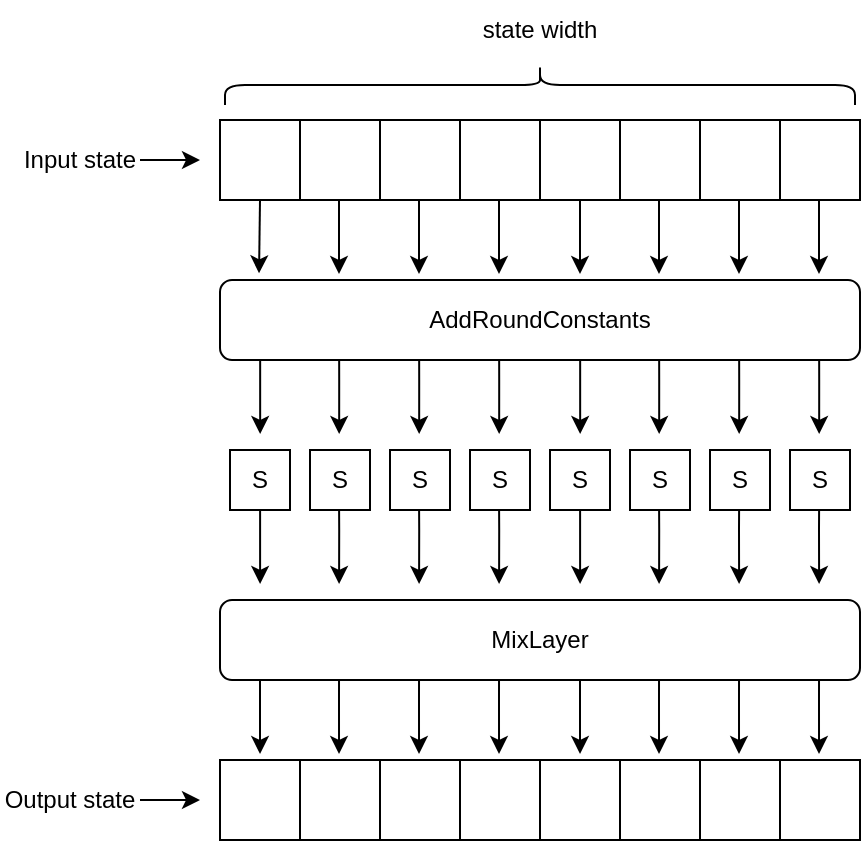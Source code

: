 <mxfile version="26.1.1" pages="3">
  <diagram name="Page-1" id="7BxyX-JuwY8OfFa68_WA">
    <mxGraphModel dx="921" dy="506" grid="1" gridSize="10" guides="1" tooltips="1" connect="1" arrows="1" fold="1" page="1" pageScale="1" pageWidth="850" pageHeight="1100" math="0" shadow="0">
      <root>
        <mxCell id="0" />
        <mxCell id="1" parent="0" />
        <mxCell id="ImHuEV7vQ7CyUbTSZgIe-1" value="" style="rounded=0;whiteSpace=wrap;html=1;" vertex="1" parent="1">
          <mxGeometry x="280" y="80" width="40" height="40" as="geometry" />
        </mxCell>
        <mxCell id="ImHuEV7vQ7CyUbTSZgIe-2" value="" style="rounded=0;whiteSpace=wrap;html=1;" vertex="1" parent="1">
          <mxGeometry x="320" y="80" width="40" height="40" as="geometry" />
        </mxCell>
        <mxCell id="ImHuEV7vQ7CyUbTSZgIe-3" value="" style="rounded=0;whiteSpace=wrap;html=1;" vertex="1" parent="1">
          <mxGeometry x="360" y="80" width="40" height="40" as="geometry" />
        </mxCell>
        <mxCell id="ImHuEV7vQ7CyUbTSZgIe-4" value="" style="rounded=0;whiteSpace=wrap;html=1;" vertex="1" parent="1">
          <mxGeometry x="400" y="80" width="40" height="40" as="geometry" />
        </mxCell>
        <mxCell id="ImHuEV7vQ7CyUbTSZgIe-5" value="" style="rounded=0;whiteSpace=wrap;html=1;" vertex="1" parent="1">
          <mxGeometry x="440" y="80" width="40" height="40" as="geometry" />
        </mxCell>
        <mxCell id="ImHuEV7vQ7CyUbTSZgIe-6" value="" style="rounded=0;whiteSpace=wrap;html=1;" vertex="1" parent="1">
          <mxGeometry x="480" y="80" width="40" height="40" as="geometry" />
        </mxCell>
        <mxCell id="ImHuEV7vQ7CyUbTSZgIe-7" value="" style="rounded=0;whiteSpace=wrap;html=1;" vertex="1" parent="1">
          <mxGeometry x="520" y="80" width="40" height="40" as="geometry" />
        </mxCell>
        <mxCell id="ImHuEV7vQ7CyUbTSZgIe-8" value="" style="rounded=0;whiteSpace=wrap;html=1;" vertex="1" parent="1">
          <mxGeometry x="560" y="80" width="40" height="40" as="geometry" />
        </mxCell>
        <mxCell id="ImHuEV7vQ7CyUbTSZgIe-9" value="" style="shape=curlyBracket;whiteSpace=wrap;html=1;rounded=1;labelPosition=left;verticalLabelPosition=middle;align=right;verticalAlign=middle;rotation=90;size=0.5;" vertex="1" parent="1">
          <mxGeometry x="430" y="-95" width="20" height="315" as="geometry" />
        </mxCell>
        <mxCell id="ImHuEV7vQ7CyUbTSZgIe-10" value="state width" style="text;html=1;align=center;verticalAlign=middle;whiteSpace=wrap;rounded=0;" vertex="1" parent="1">
          <mxGeometry x="410" y="20" width="60" height="30" as="geometry" />
        </mxCell>
        <mxCell id="ImHuEV7vQ7CyUbTSZgIe-11" value="AddRoundConstants" style="rounded=1;whiteSpace=wrap;html=1;" vertex="1" parent="1">
          <mxGeometry x="280" y="160" width="320" height="40" as="geometry" />
        </mxCell>
        <mxCell id="ImHuEV7vQ7CyUbTSZgIe-12" style="edgeStyle=orthogonalEdgeStyle;rounded=0;orthogonalLoop=1;jettySize=auto;html=1;exitX=0.5;exitY=1;exitDx=0;exitDy=0;entryX=0.061;entryY=-0.083;entryDx=0;entryDy=0;entryPerimeter=0;" edge="1" parent="1" source="ImHuEV7vQ7CyUbTSZgIe-1" target="ImHuEV7vQ7CyUbTSZgIe-11">
          <mxGeometry relative="1" as="geometry" />
        </mxCell>
        <mxCell id="ImHuEV7vQ7CyUbTSZgIe-19" style="edgeStyle=orthogonalEdgeStyle;rounded=0;orthogonalLoop=1;jettySize=auto;html=1;exitX=0.5;exitY=1;exitDx=0;exitDy=0;entryX=0.061;entryY=-0.083;entryDx=0;entryDy=0;entryPerimeter=0;" edge="1" parent="1">
          <mxGeometry relative="1" as="geometry">
            <mxPoint x="339.5" y="120" as="sourcePoint" />
            <mxPoint x="339.5" y="157" as="targetPoint" />
            <Array as="points">
              <mxPoint x="339.5" y="130" />
              <mxPoint x="339.5" y="130" />
            </Array>
          </mxGeometry>
        </mxCell>
        <mxCell id="ImHuEV7vQ7CyUbTSZgIe-20" style="edgeStyle=orthogonalEdgeStyle;rounded=0;orthogonalLoop=1;jettySize=auto;html=1;exitX=0.5;exitY=1;exitDx=0;exitDy=0;entryX=0.061;entryY=-0.083;entryDx=0;entryDy=0;entryPerimeter=0;" edge="1" parent="1">
          <mxGeometry relative="1" as="geometry">
            <mxPoint x="379.5" y="120" as="sourcePoint" />
            <mxPoint x="379.5" y="157" as="targetPoint" />
            <Array as="points">
              <mxPoint x="379.5" y="130" />
              <mxPoint x="379.5" y="130" />
            </Array>
          </mxGeometry>
        </mxCell>
        <mxCell id="ImHuEV7vQ7CyUbTSZgIe-21" style="edgeStyle=orthogonalEdgeStyle;rounded=0;orthogonalLoop=1;jettySize=auto;html=1;exitX=0.5;exitY=1;exitDx=0;exitDy=0;entryX=0.061;entryY=-0.083;entryDx=0;entryDy=0;entryPerimeter=0;" edge="1" parent="1">
          <mxGeometry relative="1" as="geometry">
            <mxPoint x="419.5" y="120" as="sourcePoint" />
            <mxPoint x="419.5" y="157" as="targetPoint" />
            <Array as="points">
              <mxPoint x="419.5" y="130" />
              <mxPoint x="419.5" y="130" />
            </Array>
          </mxGeometry>
        </mxCell>
        <mxCell id="ImHuEV7vQ7CyUbTSZgIe-22" style="edgeStyle=orthogonalEdgeStyle;rounded=0;orthogonalLoop=1;jettySize=auto;html=1;exitX=0.5;exitY=1;exitDx=0;exitDy=0;entryX=0.061;entryY=-0.083;entryDx=0;entryDy=0;entryPerimeter=0;" edge="1" parent="1">
          <mxGeometry relative="1" as="geometry">
            <mxPoint x="460" y="120" as="sourcePoint" />
            <mxPoint x="460" y="157" as="targetPoint" />
          </mxGeometry>
        </mxCell>
        <mxCell id="ImHuEV7vQ7CyUbTSZgIe-23" style="edgeStyle=orthogonalEdgeStyle;rounded=0;orthogonalLoop=1;jettySize=auto;html=1;exitX=0.5;exitY=1;exitDx=0;exitDy=0;entryX=0.061;entryY=-0.083;entryDx=0;entryDy=0;entryPerimeter=0;" edge="1" parent="1">
          <mxGeometry relative="1" as="geometry">
            <mxPoint x="499.5" y="120" as="sourcePoint" />
            <mxPoint x="499.5" y="157" as="targetPoint" />
            <Array as="points">
              <mxPoint x="499.5" y="130" />
              <mxPoint x="499.5" y="130" />
            </Array>
          </mxGeometry>
        </mxCell>
        <mxCell id="ImHuEV7vQ7CyUbTSZgIe-24" style="edgeStyle=orthogonalEdgeStyle;rounded=0;orthogonalLoop=1;jettySize=auto;html=1;exitX=0.5;exitY=1;exitDx=0;exitDy=0;entryX=0.061;entryY=-0.083;entryDx=0;entryDy=0;entryPerimeter=0;" edge="1" parent="1">
          <mxGeometry relative="1" as="geometry">
            <mxPoint x="539.5" y="120" as="sourcePoint" />
            <mxPoint x="539.5" y="157" as="targetPoint" />
            <Array as="points">
              <mxPoint x="539.5" y="130" />
              <mxPoint x="539.5" y="130" />
            </Array>
          </mxGeometry>
        </mxCell>
        <mxCell id="ImHuEV7vQ7CyUbTSZgIe-25" style="edgeStyle=orthogonalEdgeStyle;rounded=0;orthogonalLoop=1;jettySize=auto;html=1;exitX=0.5;exitY=1;exitDx=0;exitDy=0;entryX=0.061;entryY=-0.083;entryDx=0;entryDy=0;entryPerimeter=0;" edge="1" parent="1">
          <mxGeometry relative="1" as="geometry">
            <mxPoint x="579.5" y="120" as="sourcePoint" />
            <mxPoint x="579.5" y="157" as="targetPoint" />
            <Array as="points">
              <mxPoint x="579.5" y="130" />
              <mxPoint x="579.5" y="130" />
            </Array>
          </mxGeometry>
        </mxCell>
        <mxCell id="ImHuEV7vQ7CyUbTSZgIe-26" value="S" style="rounded=0;whiteSpace=wrap;html=1;" vertex="1" parent="1">
          <mxGeometry x="285" y="245" width="30" height="30" as="geometry" />
        </mxCell>
        <mxCell id="ImHuEV7vQ7CyUbTSZgIe-27" value="S" style="rounded=0;whiteSpace=wrap;html=1;" vertex="1" parent="1">
          <mxGeometry x="325" y="245" width="30" height="30" as="geometry" />
        </mxCell>
        <mxCell id="ImHuEV7vQ7CyUbTSZgIe-34" style="edgeStyle=orthogonalEdgeStyle;rounded=0;orthogonalLoop=1;jettySize=auto;html=1;exitX=0.5;exitY=1;exitDx=0;exitDy=0;entryX=0.061;entryY=-0.083;entryDx=0;entryDy=0;entryPerimeter=0;" edge="1" parent="1">
          <mxGeometry relative="1" as="geometry">
            <mxPoint x="300.08" y="200" as="sourcePoint" />
            <mxPoint x="300.08" y="237" as="targetPoint" />
          </mxGeometry>
        </mxCell>
        <mxCell id="ImHuEV7vQ7CyUbTSZgIe-35" style="edgeStyle=orthogonalEdgeStyle;rounded=0;orthogonalLoop=1;jettySize=auto;html=1;exitX=0.5;exitY=1;exitDx=0;exitDy=0;entryX=0.061;entryY=-0.083;entryDx=0;entryDy=0;entryPerimeter=0;" edge="1" parent="1">
          <mxGeometry relative="1" as="geometry">
            <mxPoint x="339.58" y="200" as="sourcePoint" />
            <mxPoint x="339.58" y="237" as="targetPoint" />
            <Array as="points">
              <mxPoint x="339.58" y="210" />
              <mxPoint x="339.58" y="210" />
            </Array>
          </mxGeometry>
        </mxCell>
        <mxCell id="ImHuEV7vQ7CyUbTSZgIe-36" style="edgeStyle=orthogonalEdgeStyle;rounded=0;orthogonalLoop=1;jettySize=auto;html=1;exitX=0.5;exitY=1;exitDx=0;exitDy=0;entryX=0.061;entryY=-0.083;entryDx=0;entryDy=0;entryPerimeter=0;" edge="1" parent="1">
          <mxGeometry relative="1" as="geometry">
            <mxPoint x="379.58" y="200" as="sourcePoint" />
            <mxPoint x="379.58" y="237" as="targetPoint" />
            <Array as="points">
              <mxPoint x="379.58" y="210" />
              <mxPoint x="379.58" y="210" />
            </Array>
          </mxGeometry>
        </mxCell>
        <mxCell id="ImHuEV7vQ7CyUbTSZgIe-37" style="edgeStyle=orthogonalEdgeStyle;rounded=0;orthogonalLoop=1;jettySize=auto;html=1;exitX=0.5;exitY=1;exitDx=0;exitDy=0;entryX=0.061;entryY=-0.083;entryDx=0;entryDy=0;entryPerimeter=0;" edge="1" parent="1">
          <mxGeometry relative="1" as="geometry">
            <mxPoint x="419.58" y="200" as="sourcePoint" />
            <mxPoint x="419.58" y="237" as="targetPoint" />
            <Array as="points">
              <mxPoint x="419.58" y="210" />
              <mxPoint x="419.58" y="210" />
            </Array>
          </mxGeometry>
        </mxCell>
        <mxCell id="ImHuEV7vQ7CyUbTSZgIe-38" style="edgeStyle=orthogonalEdgeStyle;rounded=0;orthogonalLoop=1;jettySize=auto;html=1;exitX=0.5;exitY=1;exitDx=0;exitDy=0;entryX=0.061;entryY=-0.083;entryDx=0;entryDy=0;entryPerimeter=0;" edge="1" parent="1">
          <mxGeometry relative="1" as="geometry">
            <mxPoint x="460.08" y="200" as="sourcePoint" />
            <mxPoint x="460.08" y="237" as="targetPoint" />
          </mxGeometry>
        </mxCell>
        <mxCell id="ImHuEV7vQ7CyUbTSZgIe-39" style="edgeStyle=orthogonalEdgeStyle;rounded=0;orthogonalLoop=1;jettySize=auto;html=1;exitX=0.5;exitY=1;exitDx=0;exitDy=0;entryX=0.061;entryY=-0.083;entryDx=0;entryDy=0;entryPerimeter=0;" edge="1" parent="1">
          <mxGeometry relative="1" as="geometry">
            <mxPoint x="499.58" y="200" as="sourcePoint" />
            <mxPoint x="499.58" y="237" as="targetPoint" />
            <Array as="points">
              <mxPoint x="499.58" y="210" />
              <mxPoint x="499.58" y="210" />
            </Array>
          </mxGeometry>
        </mxCell>
        <mxCell id="ImHuEV7vQ7CyUbTSZgIe-40" style="edgeStyle=orthogonalEdgeStyle;rounded=0;orthogonalLoop=1;jettySize=auto;html=1;exitX=0.5;exitY=1;exitDx=0;exitDy=0;entryX=0.061;entryY=-0.083;entryDx=0;entryDy=0;entryPerimeter=0;" edge="1" parent="1">
          <mxGeometry relative="1" as="geometry">
            <mxPoint x="539.58" y="200" as="sourcePoint" />
            <mxPoint x="539.58" y="237" as="targetPoint" />
            <Array as="points">
              <mxPoint x="539.58" y="210" />
              <mxPoint x="539.58" y="210" />
            </Array>
          </mxGeometry>
        </mxCell>
        <mxCell id="ImHuEV7vQ7CyUbTSZgIe-41" style="edgeStyle=orthogonalEdgeStyle;rounded=0;orthogonalLoop=1;jettySize=auto;html=1;exitX=0.5;exitY=1;exitDx=0;exitDy=0;entryX=0.061;entryY=-0.083;entryDx=0;entryDy=0;entryPerimeter=0;" edge="1" parent="1">
          <mxGeometry relative="1" as="geometry">
            <mxPoint x="579.58" y="200" as="sourcePoint" />
            <mxPoint x="579.58" y="237" as="targetPoint" />
            <Array as="points">
              <mxPoint x="579.58" y="210" />
              <mxPoint x="579.58" y="210" />
            </Array>
          </mxGeometry>
        </mxCell>
        <mxCell id="ImHuEV7vQ7CyUbTSZgIe-42" value="S" style="rounded=0;whiteSpace=wrap;html=1;" vertex="1" parent="1">
          <mxGeometry x="365" y="245" width="30" height="30" as="geometry" />
        </mxCell>
        <mxCell id="ImHuEV7vQ7CyUbTSZgIe-43" value="S" style="rounded=0;whiteSpace=wrap;html=1;" vertex="1" parent="1">
          <mxGeometry x="405" y="245" width="30" height="30" as="geometry" />
        </mxCell>
        <mxCell id="ImHuEV7vQ7CyUbTSZgIe-44" value="S" style="rounded=0;whiteSpace=wrap;html=1;" vertex="1" parent="1">
          <mxGeometry x="445" y="245" width="30" height="30" as="geometry" />
        </mxCell>
        <mxCell id="ImHuEV7vQ7CyUbTSZgIe-45" value="S" style="rounded=0;whiteSpace=wrap;html=1;" vertex="1" parent="1">
          <mxGeometry x="485" y="245" width="30" height="30" as="geometry" />
        </mxCell>
        <mxCell id="ImHuEV7vQ7CyUbTSZgIe-46" value="S" style="rounded=0;whiteSpace=wrap;html=1;" vertex="1" parent="1">
          <mxGeometry x="525" y="245" width="30" height="30" as="geometry" />
        </mxCell>
        <mxCell id="ImHuEV7vQ7CyUbTSZgIe-47" value="S" style="rounded=0;whiteSpace=wrap;html=1;" vertex="1" parent="1">
          <mxGeometry x="565" y="245" width="30" height="30" as="geometry" />
        </mxCell>
        <mxCell id="ImHuEV7vQ7CyUbTSZgIe-48" value="MixLayer" style="rounded=1;whiteSpace=wrap;html=1;" vertex="1" parent="1">
          <mxGeometry x="280" y="320" width="320" height="40" as="geometry" />
        </mxCell>
        <mxCell id="ImHuEV7vQ7CyUbTSZgIe-49" style="edgeStyle=orthogonalEdgeStyle;rounded=0;orthogonalLoop=1;jettySize=auto;html=1;exitX=0.5;exitY=1;exitDx=0;exitDy=0;entryX=0.061;entryY=-0.083;entryDx=0;entryDy=0;entryPerimeter=0;" edge="1" parent="1">
          <mxGeometry relative="1" as="geometry">
            <mxPoint x="300.05" y="275" as="sourcePoint" />
            <mxPoint x="300.05" y="312" as="targetPoint" />
          </mxGeometry>
        </mxCell>
        <mxCell id="ImHuEV7vQ7CyUbTSZgIe-50" style="edgeStyle=orthogonalEdgeStyle;rounded=0;orthogonalLoop=1;jettySize=auto;html=1;exitX=0.5;exitY=1;exitDx=0;exitDy=0;entryX=0.061;entryY=-0.083;entryDx=0;entryDy=0;entryPerimeter=0;" edge="1" parent="1">
          <mxGeometry relative="1" as="geometry">
            <mxPoint x="339.55" y="275" as="sourcePoint" />
            <mxPoint x="339.55" y="312" as="targetPoint" />
            <Array as="points">
              <mxPoint x="339.55" y="285" />
              <mxPoint x="339.55" y="285" />
            </Array>
          </mxGeometry>
        </mxCell>
        <mxCell id="ImHuEV7vQ7CyUbTSZgIe-51" style="edgeStyle=orthogonalEdgeStyle;rounded=0;orthogonalLoop=1;jettySize=auto;html=1;exitX=0.5;exitY=1;exitDx=0;exitDy=0;entryX=0.061;entryY=-0.083;entryDx=0;entryDy=0;entryPerimeter=0;" edge="1" parent="1">
          <mxGeometry relative="1" as="geometry">
            <mxPoint x="379.55" y="275" as="sourcePoint" />
            <mxPoint x="379.55" y="312" as="targetPoint" />
            <Array as="points">
              <mxPoint x="379.55" y="285" />
              <mxPoint x="379.55" y="285" />
            </Array>
          </mxGeometry>
        </mxCell>
        <mxCell id="ImHuEV7vQ7CyUbTSZgIe-52" style="edgeStyle=orthogonalEdgeStyle;rounded=0;orthogonalLoop=1;jettySize=auto;html=1;exitX=0.5;exitY=1;exitDx=0;exitDy=0;entryX=0.061;entryY=-0.083;entryDx=0;entryDy=0;entryPerimeter=0;" edge="1" parent="1">
          <mxGeometry relative="1" as="geometry">
            <mxPoint x="419.55" y="275" as="sourcePoint" />
            <mxPoint x="419.55" y="312" as="targetPoint" />
            <Array as="points">
              <mxPoint x="419.55" y="285" />
              <mxPoint x="419.55" y="285" />
            </Array>
          </mxGeometry>
        </mxCell>
        <mxCell id="ImHuEV7vQ7CyUbTSZgIe-53" style="edgeStyle=orthogonalEdgeStyle;rounded=0;orthogonalLoop=1;jettySize=auto;html=1;exitX=0.5;exitY=1;exitDx=0;exitDy=0;entryX=0.061;entryY=-0.083;entryDx=0;entryDy=0;entryPerimeter=0;" edge="1" parent="1">
          <mxGeometry relative="1" as="geometry">
            <mxPoint x="460.05" y="275" as="sourcePoint" />
            <mxPoint x="460.05" y="312" as="targetPoint" />
          </mxGeometry>
        </mxCell>
        <mxCell id="ImHuEV7vQ7CyUbTSZgIe-54" style="edgeStyle=orthogonalEdgeStyle;rounded=0;orthogonalLoop=1;jettySize=auto;html=1;exitX=0.5;exitY=1;exitDx=0;exitDy=0;entryX=0.061;entryY=-0.083;entryDx=0;entryDy=0;entryPerimeter=0;" edge="1" parent="1">
          <mxGeometry relative="1" as="geometry">
            <mxPoint x="499.55" y="275" as="sourcePoint" />
            <mxPoint x="499.55" y="312" as="targetPoint" />
            <Array as="points">
              <mxPoint x="499.55" y="285" />
              <mxPoint x="499.55" y="285" />
            </Array>
          </mxGeometry>
        </mxCell>
        <mxCell id="ImHuEV7vQ7CyUbTSZgIe-55" style="edgeStyle=orthogonalEdgeStyle;rounded=0;orthogonalLoop=1;jettySize=auto;html=1;exitX=0.5;exitY=1;exitDx=0;exitDy=0;entryX=0.061;entryY=-0.083;entryDx=0;entryDy=0;entryPerimeter=0;" edge="1" parent="1">
          <mxGeometry relative="1" as="geometry">
            <mxPoint x="539.55" y="275" as="sourcePoint" />
            <mxPoint x="539.55" y="312" as="targetPoint" />
            <Array as="points">
              <mxPoint x="539.55" y="285" />
              <mxPoint x="539.55" y="285" />
            </Array>
          </mxGeometry>
        </mxCell>
        <mxCell id="ImHuEV7vQ7CyUbTSZgIe-56" style="edgeStyle=orthogonalEdgeStyle;rounded=0;orthogonalLoop=1;jettySize=auto;html=1;exitX=0.5;exitY=1;exitDx=0;exitDy=0;entryX=0.061;entryY=-0.083;entryDx=0;entryDy=0;entryPerimeter=0;" edge="1" parent="1">
          <mxGeometry relative="1" as="geometry">
            <mxPoint x="579.55" y="275" as="sourcePoint" />
            <mxPoint x="579.55" y="312" as="targetPoint" />
            <Array as="points">
              <mxPoint x="579.55" y="285" />
              <mxPoint x="579.55" y="285" />
            </Array>
          </mxGeometry>
        </mxCell>
        <mxCell id="ImHuEV7vQ7CyUbTSZgIe-58" style="edgeStyle=orthogonalEdgeStyle;rounded=0;orthogonalLoop=1;jettySize=auto;html=1;" edge="1" parent="1" source="ImHuEV7vQ7CyUbTSZgIe-57">
          <mxGeometry relative="1" as="geometry">
            <mxPoint x="270" y="100.0" as="targetPoint" />
          </mxGeometry>
        </mxCell>
        <mxCell id="ImHuEV7vQ7CyUbTSZgIe-57" value="Input state" style="text;html=1;align=center;verticalAlign=middle;whiteSpace=wrap;rounded=0;" vertex="1" parent="1">
          <mxGeometry x="180" y="85" width="60" height="30" as="geometry" />
        </mxCell>
        <mxCell id="ImHuEV7vQ7CyUbTSZgIe-59" style="edgeStyle=orthogonalEdgeStyle;rounded=0;orthogonalLoop=1;jettySize=auto;html=1;" edge="1" parent="1">
          <mxGeometry relative="1" as="geometry">
            <mxPoint x="270" y="420.0" as="targetPoint" />
            <mxPoint x="240" y="420" as="sourcePoint" />
          </mxGeometry>
        </mxCell>
        <mxCell id="ImHuEV7vQ7CyUbTSZgIe-61" value="" style="rounded=0;whiteSpace=wrap;html=1;" vertex="1" parent="1">
          <mxGeometry x="280" y="400" width="40" height="40" as="geometry" />
        </mxCell>
        <mxCell id="ImHuEV7vQ7CyUbTSZgIe-62" value="" style="rounded=0;whiteSpace=wrap;html=1;" vertex="1" parent="1">
          <mxGeometry x="320" y="400" width="40" height="40" as="geometry" />
        </mxCell>
        <mxCell id="ImHuEV7vQ7CyUbTSZgIe-63" value="" style="rounded=0;whiteSpace=wrap;html=1;" vertex="1" parent="1">
          <mxGeometry x="360" y="400" width="40" height="40" as="geometry" />
        </mxCell>
        <mxCell id="ImHuEV7vQ7CyUbTSZgIe-64" value="" style="rounded=0;whiteSpace=wrap;html=1;" vertex="1" parent="1">
          <mxGeometry x="400" y="400" width="40" height="40" as="geometry" />
        </mxCell>
        <mxCell id="ImHuEV7vQ7CyUbTSZgIe-65" value="" style="rounded=0;whiteSpace=wrap;html=1;" vertex="1" parent="1">
          <mxGeometry x="440" y="400" width="40" height="40" as="geometry" />
        </mxCell>
        <mxCell id="ImHuEV7vQ7CyUbTSZgIe-66" value="" style="rounded=0;whiteSpace=wrap;html=1;" vertex="1" parent="1">
          <mxGeometry x="480" y="400" width="40" height="40" as="geometry" />
        </mxCell>
        <mxCell id="ImHuEV7vQ7CyUbTSZgIe-67" value="" style="rounded=0;whiteSpace=wrap;html=1;" vertex="1" parent="1">
          <mxGeometry x="520" y="400" width="40" height="40" as="geometry" />
        </mxCell>
        <mxCell id="ImHuEV7vQ7CyUbTSZgIe-68" value="" style="rounded=0;whiteSpace=wrap;html=1;" vertex="1" parent="1">
          <mxGeometry x="560" y="400" width="40" height="40" as="geometry" />
        </mxCell>
        <mxCell id="ImHuEV7vQ7CyUbTSZgIe-70" style="edgeStyle=orthogonalEdgeStyle;rounded=0;orthogonalLoop=1;jettySize=auto;html=1;exitX=0.5;exitY=1;exitDx=0;exitDy=0;entryX=0.061;entryY=-0.083;entryDx=0;entryDy=0;entryPerimeter=0;" edge="1" parent="1">
          <mxGeometry relative="1" as="geometry">
            <mxPoint x="300.01" y="360" as="sourcePoint" />
            <mxPoint x="300.01" y="397" as="targetPoint" />
          </mxGeometry>
        </mxCell>
        <mxCell id="ImHuEV7vQ7CyUbTSZgIe-71" style="edgeStyle=orthogonalEdgeStyle;rounded=0;orthogonalLoop=1;jettySize=auto;html=1;exitX=0.5;exitY=1;exitDx=0;exitDy=0;entryX=0.061;entryY=-0.083;entryDx=0;entryDy=0;entryPerimeter=0;" edge="1" parent="1">
          <mxGeometry relative="1" as="geometry">
            <mxPoint x="339.51" y="360" as="sourcePoint" />
            <mxPoint x="339.51" y="397" as="targetPoint" />
            <Array as="points">
              <mxPoint x="339.51" y="370" />
              <mxPoint x="339.51" y="370" />
            </Array>
          </mxGeometry>
        </mxCell>
        <mxCell id="ImHuEV7vQ7CyUbTSZgIe-72" style="edgeStyle=orthogonalEdgeStyle;rounded=0;orthogonalLoop=1;jettySize=auto;html=1;exitX=0.5;exitY=1;exitDx=0;exitDy=0;entryX=0.061;entryY=-0.083;entryDx=0;entryDy=0;entryPerimeter=0;" edge="1" parent="1">
          <mxGeometry relative="1" as="geometry">
            <mxPoint x="379.51" y="360" as="sourcePoint" />
            <mxPoint x="379.51" y="397" as="targetPoint" />
            <Array as="points">
              <mxPoint x="379.51" y="370" />
              <mxPoint x="379.51" y="370" />
            </Array>
          </mxGeometry>
        </mxCell>
        <mxCell id="ImHuEV7vQ7CyUbTSZgIe-73" style="edgeStyle=orthogonalEdgeStyle;rounded=0;orthogonalLoop=1;jettySize=auto;html=1;exitX=0.5;exitY=1;exitDx=0;exitDy=0;entryX=0.061;entryY=-0.083;entryDx=0;entryDy=0;entryPerimeter=0;" edge="1" parent="1">
          <mxGeometry relative="1" as="geometry">
            <mxPoint x="419.51" y="360" as="sourcePoint" />
            <mxPoint x="419.51" y="397" as="targetPoint" />
            <Array as="points">
              <mxPoint x="419.51" y="370" />
              <mxPoint x="419.51" y="370" />
            </Array>
          </mxGeometry>
        </mxCell>
        <mxCell id="ImHuEV7vQ7CyUbTSZgIe-74" style="edgeStyle=orthogonalEdgeStyle;rounded=0;orthogonalLoop=1;jettySize=auto;html=1;exitX=0.5;exitY=1;exitDx=0;exitDy=0;entryX=0.061;entryY=-0.083;entryDx=0;entryDy=0;entryPerimeter=0;" edge="1" parent="1">
          <mxGeometry relative="1" as="geometry">
            <mxPoint x="460.01" y="360" as="sourcePoint" />
            <mxPoint x="460.01" y="397" as="targetPoint" />
          </mxGeometry>
        </mxCell>
        <mxCell id="ImHuEV7vQ7CyUbTSZgIe-75" style="edgeStyle=orthogonalEdgeStyle;rounded=0;orthogonalLoop=1;jettySize=auto;html=1;exitX=0.5;exitY=1;exitDx=0;exitDy=0;entryX=0.061;entryY=-0.083;entryDx=0;entryDy=0;entryPerimeter=0;" edge="1" parent="1">
          <mxGeometry relative="1" as="geometry">
            <mxPoint x="499.51" y="360" as="sourcePoint" />
            <mxPoint x="499.51" y="397" as="targetPoint" />
            <Array as="points">
              <mxPoint x="499.51" y="370" />
              <mxPoint x="499.51" y="370" />
            </Array>
          </mxGeometry>
        </mxCell>
        <mxCell id="ImHuEV7vQ7CyUbTSZgIe-76" style="edgeStyle=orthogonalEdgeStyle;rounded=0;orthogonalLoop=1;jettySize=auto;html=1;exitX=0.5;exitY=1;exitDx=0;exitDy=0;entryX=0.061;entryY=-0.083;entryDx=0;entryDy=0;entryPerimeter=0;" edge="1" parent="1">
          <mxGeometry relative="1" as="geometry">
            <mxPoint x="539.51" y="360" as="sourcePoint" />
            <mxPoint x="539.51" y="397" as="targetPoint" />
            <Array as="points">
              <mxPoint x="539.51" y="370" />
              <mxPoint x="539.51" y="370" />
            </Array>
          </mxGeometry>
        </mxCell>
        <mxCell id="ImHuEV7vQ7CyUbTSZgIe-77" style="edgeStyle=orthogonalEdgeStyle;rounded=0;orthogonalLoop=1;jettySize=auto;html=1;exitX=0.5;exitY=1;exitDx=0;exitDy=0;entryX=0.061;entryY=-0.083;entryDx=0;entryDy=0;entryPerimeter=0;" edge="1" parent="1">
          <mxGeometry relative="1" as="geometry">
            <mxPoint x="579.51" y="360" as="sourcePoint" />
            <mxPoint x="579.51" y="397" as="targetPoint" />
            <Array as="points">
              <mxPoint x="579.51" y="370" />
              <mxPoint x="579.51" y="370" />
            </Array>
          </mxGeometry>
        </mxCell>
        <mxCell id="a0Cm1nGrMdbv_-heAgdM-1" value="Output state" style="text;html=1;align=center;verticalAlign=middle;whiteSpace=wrap;rounded=0;" vertex="1" parent="1">
          <mxGeometry x="170" y="405" width="70" height="30" as="geometry" />
        </mxCell>
      </root>
    </mxGraphModel>
  </diagram>
  <diagram id="tmKBkUkJvPgxAfH_7Cif" name="Page-2">
    <mxGraphModel dx="921" dy="506" grid="1" gridSize="10" guides="1" tooltips="1" connect="1" arrows="1" fold="1" page="1" pageScale="1" pageWidth="850" pageHeight="1100" math="0" shadow="0">
      <root>
        <mxCell id="0" />
        <mxCell id="1" parent="0" />
        <mxCell id="rDNnc_4DUODO03-yMFTb-1" value="" style="rounded=0;whiteSpace=wrap;html=1;" vertex="1" parent="1">
          <mxGeometry x="280" y="80" width="40" height="40" as="geometry" />
        </mxCell>
        <mxCell id="rDNnc_4DUODO03-yMFTb-2" value="" style="rounded=0;whiteSpace=wrap;html=1;" vertex="1" parent="1">
          <mxGeometry x="320" y="80" width="40" height="40" as="geometry" />
        </mxCell>
        <mxCell id="rDNnc_4DUODO03-yMFTb-3" value="" style="rounded=0;whiteSpace=wrap;html=1;" vertex="1" parent="1">
          <mxGeometry x="360" y="80" width="40" height="40" as="geometry" />
        </mxCell>
        <mxCell id="rDNnc_4DUODO03-yMFTb-4" value="" style="rounded=0;whiteSpace=wrap;html=1;" vertex="1" parent="1">
          <mxGeometry x="400" y="80" width="40" height="40" as="geometry" />
        </mxCell>
        <mxCell id="rDNnc_4DUODO03-yMFTb-5" value="" style="rounded=0;whiteSpace=wrap;html=1;" vertex="1" parent="1">
          <mxGeometry x="440" y="80" width="40" height="40" as="geometry" />
        </mxCell>
        <mxCell id="rDNnc_4DUODO03-yMFTb-6" value="" style="rounded=0;whiteSpace=wrap;html=1;" vertex="1" parent="1">
          <mxGeometry x="480" y="80" width="40" height="40" as="geometry" />
        </mxCell>
        <mxCell id="rDNnc_4DUODO03-yMFTb-7" value="" style="rounded=0;whiteSpace=wrap;html=1;" vertex="1" parent="1">
          <mxGeometry x="520" y="80" width="40" height="40" as="geometry" />
        </mxCell>
        <mxCell id="rDNnc_4DUODO03-yMFTb-8" value="" style="rounded=0;whiteSpace=wrap;html=1;" vertex="1" parent="1">
          <mxGeometry x="560" y="80" width="40" height="40" as="geometry" />
        </mxCell>
        <mxCell id="rDNnc_4DUODO03-yMFTb-9" value="" style="shape=curlyBracket;whiteSpace=wrap;html=1;rounded=1;labelPosition=left;verticalLabelPosition=middle;align=right;verticalAlign=middle;rotation=90;size=0.5;" vertex="1" parent="1">
          <mxGeometry x="430" y="-95" width="20" height="315" as="geometry" />
        </mxCell>
        <mxCell id="rDNnc_4DUODO03-yMFTb-10" value="state width" style="text;html=1;align=center;verticalAlign=middle;whiteSpace=wrap;rounded=0;" vertex="1" parent="1">
          <mxGeometry x="410" y="20" width="60" height="30" as="geometry" />
        </mxCell>
        <mxCell id="rDNnc_4DUODO03-yMFTb-11" value="AddRoundConstants" style="rounded=1;whiteSpace=wrap;html=1;" vertex="1" parent="1">
          <mxGeometry x="280" y="160" width="320" height="40" as="geometry" />
        </mxCell>
        <mxCell id="rDNnc_4DUODO03-yMFTb-12" style="edgeStyle=orthogonalEdgeStyle;rounded=0;orthogonalLoop=1;jettySize=auto;html=1;exitX=0.5;exitY=1;exitDx=0;exitDy=0;entryX=0.061;entryY=-0.083;entryDx=0;entryDy=0;entryPerimeter=0;" edge="1" parent="1" source="rDNnc_4DUODO03-yMFTb-1" target="rDNnc_4DUODO03-yMFTb-11">
          <mxGeometry relative="1" as="geometry" />
        </mxCell>
        <mxCell id="rDNnc_4DUODO03-yMFTb-13" style="edgeStyle=orthogonalEdgeStyle;rounded=0;orthogonalLoop=1;jettySize=auto;html=1;exitX=0.5;exitY=1;exitDx=0;exitDy=0;entryX=0.061;entryY=-0.083;entryDx=0;entryDy=0;entryPerimeter=0;" edge="1" parent="1">
          <mxGeometry relative="1" as="geometry">
            <mxPoint x="339.5" y="120" as="sourcePoint" />
            <mxPoint x="339.5" y="157" as="targetPoint" />
            <Array as="points">
              <mxPoint x="339.5" y="130" />
              <mxPoint x="339.5" y="130" />
            </Array>
          </mxGeometry>
        </mxCell>
        <mxCell id="rDNnc_4DUODO03-yMFTb-14" style="edgeStyle=orthogonalEdgeStyle;rounded=0;orthogonalLoop=1;jettySize=auto;html=1;exitX=0.5;exitY=1;exitDx=0;exitDy=0;entryX=0.061;entryY=-0.083;entryDx=0;entryDy=0;entryPerimeter=0;" edge="1" parent="1">
          <mxGeometry relative="1" as="geometry">
            <mxPoint x="379.5" y="120" as="sourcePoint" />
            <mxPoint x="379.5" y="157" as="targetPoint" />
            <Array as="points">
              <mxPoint x="379.5" y="130" />
              <mxPoint x="379.5" y="130" />
            </Array>
          </mxGeometry>
        </mxCell>
        <mxCell id="rDNnc_4DUODO03-yMFTb-15" style="edgeStyle=orthogonalEdgeStyle;rounded=0;orthogonalLoop=1;jettySize=auto;html=1;exitX=0.5;exitY=1;exitDx=0;exitDy=0;entryX=0.061;entryY=-0.083;entryDx=0;entryDy=0;entryPerimeter=0;" edge="1" parent="1">
          <mxGeometry relative="1" as="geometry">
            <mxPoint x="419.5" y="120" as="sourcePoint" />
            <mxPoint x="419.5" y="157" as="targetPoint" />
            <Array as="points">
              <mxPoint x="419.5" y="130" />
              <mxPoint x="419.5" y="130" />
            </Array>
          </mxGeometry>
        </mxCell>
        <mxCell id="rDNnc_4DUODO03-yMFTb-16" style="edgeStyle=orthogonalEdgeStyle;rounded=0;orthogonalLoop=1;jettySize=auto;html=1;exitX=0.5;exitY=1;exitDx=0;exitDy=0;entryX=0.061;entryY=-0.083;entryDx=0;entryDy=0;entryPerimeter=0;" edge="1" parent="1">
          <mxGeometry relative="1" as="geometry">
            <mxPoint x="460" y="120" as="sourcePoint" />
            <mxPoint x="460" y="157" as="targetPoint" />
          </mxGeometry>
        </mxCell>
        <mxCell id="rDNnc_4DUODO03-yMFTb-17" style="edgeStyle=orthogonalEdgeStyle;rounded=0;orthogonalLoop=1;jettySize=auto;html=1;exitX=0.5;exitY=1;exitDx=0;exitDy=0;entryX=0.061;entryY=-0.083;entryDx=0;entryDy=0;entryPerimeter=0;" edge="1" parent="1">
          <mxGeometry relative="1" as="geometry">
            <mxPoint x="499.5" y="120" as="sourcePoint" />
            <mxPoint x="499.5" y="157" as="targetPoint" />
            <Array as="points">
              <mxPoint x="499.5" y="130" />
              <mxPoint x="499.5" y="130" />
            </Array>
          </mxGeometry>
        </mxCell>
        <mxCell id="rDNnc_4DUODO03-yMFTb-18" style="edgeStyle=orthogonalEdgeStyle;rounded=0;orthogonalLoop=1;jettySize=auto;html=1;exitX=0.5;exitY=1;exitDx=0;exitDy=0;entryX=0.061;entryY=-0.083;entryDx=0;entryDy=0;entryPerimeter=0;" edge="1" parent="1">
          <mxGeometry relative="1" as="geometry">
            <mxPoint x="539.5" y="120" as="sourcePoint" />
            <mxPoint x="539.5" y="157" as="targetPoint" />
            <Array as="points">
              <mxPoint x="539.5" y="130" />
              <mxPoint x="539.5" y="130" />
            </Array>
          </mxGeometry>
        </mxCell>
        <mxCell id="rDNnc_4DUODO03-yMFTb-19" style="edgeStyle=orthogonalEdgeStyle;rounded=0;orthogonalLoop=1;jettySize=auto;html=1;exitX=0.5;exitY=1;exitDx=0;exitDy=0;entryX=0.061;entryY=-0.083;entryDx=0;entryDy=0;entryPerimeter=0;" edge="1" parent="1">
          <mxGeometry relative="1" as="geometry">
            <mxPoint x="579.5" y="120" as="sourcePoint" />
            <mxPoint x="579.5" y="157" as="targetPoint" />
            <Array as="points">
              <mxPoint x="579.5" y="130" />
              <mxPoint x="579.5" y="130" />
            </Array>
          </mxGeometry>
        </mxCell>
        <mxCell id="rDNnc_4DUODO03-yMFTb-22" style="edgeStyle=orthogonalEdgeStyle;rounded=0;orthogonalLoop=1;jettySize=auto;html=1;exitX=0.5;exitY=1;exitDx=0;exitDy=0;" edge="1" parent="1">
          <mxGeometry relative="1" as="geometry">
            <mxPoint x="300.08" y="200" as="sourcePoint" />
            <mxPoint x="300" y="310" as="targetPoint" />
          </mxGeometry>
        </mxCell>
        <mxCell id="rDNnc_4DUODO03-yMFTb-24" style="edgeStyle=orthogonalEdgeStyle;rounded=0;orthogonalLoop=1;jettySize=auto;html=1;exitX=0.5;exitY=1;exitDx=0;exitDy=0;entryX=0.061;entryY=-0.083;entryDx=0;entryDy=0;entryPerimeter=0;" edge="1" parent="1">
          <mxGeometry relative="1" as="geometry">
            <mxPoint x="379.58" y="200" as="sourcePoint" />
            <mxPoint x="379.58" y="237" as="targetPoint" />
            <Array as="points">
              <mxPoint x="379.58" y="210" />
              <mxPoint x="379.58" y="210" />
            </Array>
          </mxGeometry>
        </mxCell>
        <mxCell id="rDNnc_4DUODO03-yMFTb-30" value="S" style="rounded=0;whiteSpace=wrap;html=1;" vertex="1" parent="1">
          <mxGeometry x="365" y="245" width="30" height="30" as="geometry" />
        </mxCell>
        <mxCell id="rDNnc_4DUODO03-yMFTb-36" value="MixLayer" style="rounded=1;whiteSpace=wrap;html=1;" vertex="1" parent="1">
          <mxGeometry x="280" y="320" width="320" height="40" as="geometry" />
        </mxCell>
        <mxCell id="rDNnc_4DUODO03-yMFTb-39" style="edgeStyle=orthogonalEdgeStyle;rounded=0;orthogonalLoop=1;jettySize=auto;html=1;exitX=0.5;exitY=1;exitDx=0;exitDy=0;entryX=0.061;entryY=-0.083;entryDx=0;entryDy=0;entryPerimeter=0;" edge="1" parent="1">
          <mxGeometry relative="1" as="geometry">
            <mxPoint x="379.55" y="275" as="sourcePoint" />
            <mxPoint x="379.55" y="312" as="targetPoint" />
            <Array as="points">
              <mxPoint x="379.55" y="285" />
              <mxPoint x="379.55" y="285" />
            </Array>
          </mxGeometry>
        </mxCell>
        <mxCell id="rDNnc_4DUODO03-yMFTb-45" style="edgeStyle=orthogonalEdgeStyle;rounded=0;orthogonalLoop=1;jettySize=auto;html=1;" edge="1" parent="1" source="rDNnc_4DUODO03-yMFTb-46">
          <mxGeometry relative="1" as="geometry">
            <mxPoint x="270" y="100.0" as="targetPoint" />
          </mxGeometry>
        </mxCell>
        <mxCell id="rDNnc_4DUODO03-yMFTb-46" value="Input state" style="text;html=1;align=center;verticalAlign=middle;whiteSpace=wrap;rounded=0;" vertex="1" parent="1">
          <mxGeometry x="180" y="85" width="60" height="30" as="geometry" />
        </mxCell>
        <mxCell id="rDNnc_4DUODO03-yMFTb-47" style="edgeStyle=orthogonalEdgeStyle;rounded=0;orthogonalLoop=1;jettySize=auto;html=1;" edge="1" parent="1" source="rDNnc_4DUODO03-yMFTb-48">
          <mxGeometry relative="1" as="geometry">
            <mxPoint x="270" y="420.0" as="targetPoint" />
          </mxGeometry>
        </mxCell>
        <mxCell id="rDNnc_4DUODO03-yMFTb-48" value="Output state" style="text;html=1;align=center;verticalAlign=middle;whiteSpace=wrap;rounded=0;" vertex="1" parent="1">
          <mxGeometry x="170" y="405" width="70" height="30" as="geometry" />
        </mxCell>
        <mxCell id="rDNnc_4DUODO03-yMFTb-49" value="" style="rounded=0;whiteSpace=wrap;html=1;" vertex="1" parent="1">
          <mxGeometry x="280" y="400" width="40" height="40" as="geometry" />
        </mxCell>
        <mxCell id="rDNnc_4DUODO03-yMFTb-50" value="" style="rounded=0;whiteSpace=wrap;html=1;" vertex="1" parent="1">
          <mxGeometry x="320" y="400" width="40" height="40" as="geometry" />
        </mxCell>
        <mxCell id="rDNnc_4DUODO03-yMFTb-51" value="" style="rounded=0;whiteSpace=wrap;html=1;" vertex="1" parent="1">
          <mxGeometry x="360" y="400" width="40" height="40" as="geometry" />
        </mxCell>
        <mxCell id="rDNnc_4DUODO03-yMFTb-52" value="" style="rounded=0;whiteSpace=wrap;html=1;" vertex="1" parent="1">
          <mxGeometry x="400" y="400" width="40" height="40" as="geometry" />
        </mxCell>
        <mxCell id="rDNnc_4DUODO03-yMFTb-53" value="" style="rounded=0;whiteSpace=wrap;html=1;" vertex="1" parent="1">
          <mxGeometry x="440" y="400" width="40" height="40" as="geometry" />
        </mxCell>
        <mxCell id="rDNnc_4DUODO03-yMFTb-54" value="" style="rounded=0;whiteSpace=wrap;html=1;" vertex="1" parent="1">
          <mxGeometry x="480" y="400" width="40" height="40" as="geometry" />
        </mxCell>
        <mxCell id="rDNnc_4DUODO03-yMFTb-55" value="" style="rounded=0;whiteSpace=wrap;html=1;" vertex="1" parent="1">
          <mxGeometry x="520" y="400" width="40" height="40" as="geometry" />
        </mxCell>
        <mxCell id="rDNnc_4DUODO03-yMFTb-56" value="" style="rounded=0;whiteSpace=wrap;html=1;" vertex="1" parent="1">
          <mxGeometry x="560" y="400" width="40" height="40" as="geometry" />
        </mxCell>
        <mxCell id="rDNnc_4DUODO03-yMFTb-57" style="edgeStyle=orthogonalEdgeStyle;rounded=0;orthogonalLoop=1;jettySize=auto;html=1;exitX=0.5;exitY=1;exitDx=0;exitDy=0;entryX=0.061;entryY=-0.083;entryDx=0;entryDy=0;entryPerimeter=0;" edge="1" parent="1">
          <mxGeometry relative="1" as="geometry">
            <mxPoint x="300.01" y="360" as="sourcePoint" />
            <mxPoint x="300.01" y="397" as="targetPoint" />
          </mxGeometry>
        </mxCell>
        <mxCell id="rDNnc_4DUODO03-yMFTb-58" style="edgeStyle=orthogonalEdgeStyle;rounded=0;orthogonalLoop=1;jettySize=auto;html=1;exitX=0.5;exitY=1;exitDx=0;exitDy=0;entryX=0.061;entryY=-0.083;entryDx=0;entryDy=0;entryPerimeter=0;" edge="1" parent="1">
          <mxGeometry relative="1" as="geometry">
            <mxPoint x="339.51" y="360" as="sourcePoint" />
            <mxPoint x="339.51" y="397" as="targetPoint" />
            <Array as="points">
              <mxPoint x="339.51" y="370" />
              <mxPoint x="339.51" y="370" />
            </Array>
          </mxGeometry>
        </mxCell>
        <mxCell id="rDNnc_4DUODO03-yMFTb-59" style="edgeStyle=orthogonalEdgeStyle;rounded=0;orthogonalLoop=1;jettySize=auto;html=1;exitX=0.5;exitY=1;exitDx=0;exitDy=0;entryX=0.061;entryY=-0.083;entryDx=0;entryDy=0;entryPerimeter=0;" edge="1" parent="1">
          <mxGeometry relative="1" as="geometry">
            <mxPoint x="379.51" y="360" as="sourcePoint" />
            <mxPoint x="379.51" y="397" as="targetPoint" />
            <Array as="points">
              <mxPoint x="379.51" y="370" />
              <mxPoint x="379.51" y="370" />
            </Array>
          </mxGeometry>
        </mxCell>
        <mxCell id="rDNnc_4DUODO03-yMFTb-60" style="edgeStyle=orthogonalEdgeStyle;rounded=0;orthogonalLoop=1;jettySize=auto;html=1;exitX=0.5;exitY=1;exitDx=0;exitDy=0;entryX=0.061;entryY=-0.083;entryDx=0;entryDy=0;entryPerimeter=0;" edge="1" parent="1">
          <mxGeometry relative="1" as="geometry">
            <mxPoint x="419.51" y="360" as="sourcePoint" />
            <mxPoint x="419.51" y="397" as="targetPoint" />
            <Array as="points">
              <mxPoint x="419.51" y="370" />
              <mxPoint x="419.51" y="370" />
            </Array>
          </mxGeometry>
        </mxCell>
        <mxCell id="rDNnc_4DUODO03-yMFTb-61" style="edgeStyle=orthogonalEdgeStyle;rounded=0;orthogonalLoop=1;jettySize=auto;html=1;exitX=0.5;exitY=1;exitDx=0;exitDy=0;entryX=0.061;entryY=-0.083;entryDx=0;entryDy=0;entryPerimeter=0;" edge="1" parent="1">
          <mxGeometry relative="1" as="geometry">
            <mxPoint x="460.01" y="360" as="sourcePoint" />
            <mxPoint x="460.01" y="397" as="targetPoint" />
          </mxGeometry>
        </mxCell>
        <mxCell id="rDNnc_4DUODO03-yMFTb-62" style="edgeStyle=orthogonalEdgeStyle;rounded=0;orthogonalLoop=1;jettySize=auto;html=1;exitX=0.5;exitY=1;exitDx=0;exitDy=0;entryX=0.061;entryY=-0.083;entryDx=0;entryDy=0;entryPerimeter=0;" edge="1" parent="1">
          <mxGeometry relative="1" as="geometry">
            <mxPoint x="499.51" y="360" as="sourcePoint" />
            <mxPoint x="499.51" y="397" as="targetPoint" />
            <Array as="points">
              <mxPoint x="499.51" y="370" />
              <mxPoint x="499.51" y="370" />
            </Array>
          </mxGeometry>
        </mxCell>
        <mxCell id="rDNnc_4DUODO03-yMFTb-63" style="edgeStyle=orthogonalEdgeStyle;rounded=0;orthogonalLoop=1;jettySize=auto;html=1;exitX=0.5;exitY=1;exitDx=0;exitDy=0;entryX=0.061;entryY=-0.083;entryDx=0;entryDy=0;entryPerimeter=0;" edge="1" parent="1">
          <mxGeometry relative="1" as="geometry">
            <mxPoint x="539.51" y="360" as="sourcePoint" />
            <mxPoint x="539.51" y="397" as="targetPoint" />
            <Array as="points">
              <mxPoint x="539.51" y="370" />
              <mxPoint x="539.51" y="370" />
            </Array>
          </mxGeometry>
        </mxCell>
        <mxCell id="rDNnc_4DUODO03-yMFTb-64" style="edgeStyle=orthogonalEdgeStyle;rounded=0;orthogonalLoop=1;jettySize=auto;html=1;exitX=0.5;exitY=1;exitDx=0;exitDy=0;entryX=0.061;entryY=-0.083;entryDx=0;entryDy=0;entryPerimeter=0;" edge="1" parent="1">
          <mxGeometry relative="1" as="geometry">
            <mxPoint x="579.51" y="360" as="sourcePoint" />
            <mxPoint x="579.51" y="397" as="targetPoint" />
            <Array as="points">
              <mxPoint x="579.51" y="370" />
              <mxPoint x="579.51" y="370" />
            </Array>
          </mxGeometry>
        </mxCell>
        <mxCell id="rDNnc_4DUODO03-yMFTb-65" style="edgeStyle=orthogonalEdgeStyle;rounded=0;orthogonalLoop=1;jettySize=auto;html=1;exitX=0.5;exitY=1;exitDx=0;exitDy=0;" edge="1" parent="1">
          <mxGeometry relative="1" as="geometry">
            <mxPoint x="339.78" y="200" as="sourcePoint" />
            <mxPoint x="339.7" y="310" as="targetPoint" />
          </mxGeometry>
        </mxCell>
        <mxCell id="rDNnc_4DUODO03-yMFTb-66" style="edgeStyle=orthogonalEdgeStyle;rounded=0;orthogonalLoop=1;jettySize=auto;html=1;exitX=0.5;exitY=1;exitDx=0;exitDy=0;" edge="1" parent="1">
          <mxGeometry relative="1" as="geometry">
            <mxPoint x="419.77" y="200" as="sourcePoint" />
            <mxPoint x="419.69" y="310" as="targetPoint" />
          </mxGeometry>
        </mxCell>
        <mxCell id="rDNnc_4DUODO03-yMFTb-67" style="edgeStyle=orthogonalEdgeStyle;rounded=0;orthogonalLoop=1;jettySize=auto;html=1;exitX=0.5;exitY=1;exitDx=0;exitDy=0;" edge="1" parent="1">
          <mxGeometry relative="1" as="geometry">
            <mxPoint x="459.77" y="200" as="sourcePoint" />
            <mxPoint x="459.69" y="310" as="targetPoint" />
          </mxGeometry>
        </mxCell>
        <mxCell id="rDNnc_4DUODO03-yMFTb-68" style="edgeStyle=orthogonalEdgeStyle;rounded=0;orthogonalLoop=1;jettySize=auto;html=1;exitX=0.5;exitY=1;exitDx=0;exitDy=0;" edge="1" parent="1">
          <mxGeometry relative="1" as="geometry">
            <mxPoint x="499.77" y="200" as="sourcePoint" />
            <mxPoint x="499.69" y="310" as="targetPoint" />
          </mxGeometry>
        </mxCell>
        <mxCell id="rDNnc_4DUODO03-yMFTb-69" style="edgeStyle=orthogonalEdgeStyle;rounded=0;orthogonalLoop=1;jettySize=auto;html=1;exitX=0.5;exitY=1;exitDx=0;exitDy=0;" edge="1" parent="1">
          <mxGeometry relative="1" as="geometry">
            <mxPoint x="539.77" y="200" as="sourcePoint" />
            <mxPoint x="539.69" y="310" as="targetPoint" />
          </mxGeometry>
        </mxCell>
        <mxCell id="rDNnc_4DUODO03-yMFTb-70" style="edgeStyle=orthogonalEdgeStyle;rounded=0;orthogonalLoop=1;jettySize=auto;html=1;exitX=0.5;exitY=1;exitDx=0;exitDy=0;" edge="1" parent="1">
          <mxGeometry relative="1" as="geometry">
            <mxPoint x="579.77" y="200" as="sourcePoint" />
            <mxPoint x="579.69" y="310" as="targetPoint" />
          </mxGeometry>
        </mxCell>
      </root>
    </mxGraphModel>
  </diagram>
  <diagram id="_TRG2MPAf1TBBfnBdTBk" name="Page-3">
    <mxGraphModel dx="783" dy="430" grid="1" gridSize="10" guides="1" tooltips="1" connect="1" arrows="1" fold="1" page="1" pageScale="1" pageWidth="850" pageHeight="1100" math="0" shadow="0">
      <root>
        <mxCell id="0" />
        <mxCell id="1" parent="0" />
        <mxCell id="UUKTEF4YkFD5XSZwIISK-1" value="" style="rounded=0;whiteSpace=wrap;html=1;" vertex="1" parent="1">
          <mxGeometry x="280" y="80" width="40" height="40" as="geometry" />
        </mxCell>
        <mxCell id="UUKTEF4YkFD5XSZwIISK-2" value="" style="rounded=0;whiteSpace=wrap;html=1;" vertex="1" parent="1">
          <mxGeometry x="320" y="80" width="40" height="40" as="geometry" />
        </mxCell>
        <mxCell id="UUKTEF4YkFD5XSZwIISK-3" value="" style="rounded=0;whiteSpace=wrap;html=1;" vertex="1" parent="1">
          <mxGeometry x="360" y="80" width="40" height="40" as="geometry" />
        </mxCell>
        <mxCell id="UUKTEF4YkFD5XSZwIISK-4" value="" style="rounded=0;whiteSpace=wrap;html=1;" vertex="1" parent="1">
          <mxGeometry x="400" y="80" width="40" height="40" as="geometry" />
        </mxCell>
        <mxCell id="UUKTEF4YkFD5XSZwIISK-5" value="" style="rounded=0;whiteSpace=wrap;html=1;" vertex="1" parent="1">
          <mxGeometry x="440" y="80" width="40" height="40" as="geometry" />
        </mxCell>
        <mxCell id="UUKTEF4YkFD5XSZwIISK-6" value="" style="rounded=0;whiteSpace=wrap;html=1;" vertex="1" parent="1">
          <mxGeometry x="480" y="80" width="40" height="40" as="geometry" />
        </mxCell>
        <mxCell id="UUKTEF4YkFD5XSZwIISK-7" value="" style="rounded=0;whiteSpace=wrap;html=1;" vertex="1" parent="1">
          <mxGeometry x="520" y="80" width="40" height="40" as="geometry" />
        </mxCell>
        <mxCell id="UUKTEF4YkFD5XSZwIISK-8" value="" style="rounded=0;whiteSpace=wrap;html=1;" vertex="1" parent="1">
          <mxGeometry x="560" y="80" width="40" height="40" as="geometry" />
        </mxCell>
        <mxCell id="UUKTEF4YkFD5XSZwIISK-11" style="edgeStyle=orthogonalEdgeStyle;rounded=0;orthogonalLoop=1;jettySize=auto;html=1;exitX=0.5;exitY=1;exitDx=0;exitDy=0;entryX=0.061;entryY=-0.083;entryDx=0;entryDy=0;entryPerimeter=0;" edge="1" parent="1" source="UUKTEF4YkFD5XSZwIISK-1">
          <mxGeometry relative="1" as="geometry">
            <mxPoint x="299.52" y="156.68" as="targetPoint" />
          </mxGeometry>
        </mxCell>
        <mxCell id="UUKTEF4YkFD5XSZwIISK-12" style="edgeStyle=orthogonalEdgeStyle;rounded=0;orthogonalLoop=1;jettySize=auto;html=1;exitX=0.5;exitY=1;exitDx=0;exitDy=0;entryX=0.061;entryY=-0.083;entryDx=0;entryDy=0;entryPerimeter=0;" edge="1" parent="1">
          <mxGeometry relative="1" as="geometry">
            <mxPoint x="339.5" y="120" as="sourcePoint" />
            <mxPoint x="339.5" y="157" as="targetPoint" />
            <Array as="points">
              <mxPoint x="339.5" y="130" />
              <mxPoint x="339.5" y="130" />
            </Array>
          </mxGeometry>
        </mxCell>
        <mxCell id="UUKTEF4YkFD5XSZwIISK-13" style="edgeStyle=orthogonalEdgeStyle;rounded=0;orthogonalLoop=1;jettySize=auto;html=1;exitX=0.5;exitY=1;exitDx=0;exitDy=0;entryX=0.061;entryY=-0.083;entryDx=0;entryDy=0;entryPerimeter=0;" edge="1" parent="1">
          <mxGeometry relative="1" as="geometry">
            <mxPoint x="379.5" y="120" as="sourcePoint" />
            <mxPoint x="379.5" y="157" as="targetPoint" />
            <Array as="points">
              <mxPoint x="379.5" y="130" />
              <mxPoint x="379.5" y="130" />
            </Array>
          </mxGeometry>
        </mxCell>
        <mxCell id="UUKTEF4YkFD5XSZwIISK-14" style="edgeStyle=orthogonalEdgeStyle;rounded=0;orthogonalLoop=1;jettySize=auto;html=1;exitX=0.5;exitY=1;exitDx=0;exitDy=0;entryX=0.061;entryY=-0.083;entryDx=0;entryDy=0;entryPerimeter=0;" edge="1" parent="1">
          <mxGeometry relative="1" as="geometry">
            <mxPoint x="419.5" y="120" as="sourcePoint" />
            <mxPoint x="419.5" y="157" as="targetPoint" />
            <Array as="points">
              <mxPoint x="419.5" y="130" />
              <mxPoint x="419.5" y="130" />
            </Array>
          </mxGeometry>
        </mxCell>
        <mxCell id="UUKTEF4YkFD5XSZwIISK-15" style="edgeStyle=orthogonalEdgeStyle;rounded=0;orthogonalLoop=1;jettySize=auto;html=1;exitX=0.5;exitY=1;exitDx=0;exitDy=0;entryX=0.061;entryY=-0.083;entryDx=0;entryDy=0;entryPerimeter=0;" edge="1" parent="1">
          <mxGeometry relative="1" as="geometry">
            <mxPoint x="460" y="120" as="sourcePoint" />
            <mxPoint x="460" y="157" as="targetPoint" />
          </mxGeometry>
        </mxCell>
        <mxCell id="UUKTEF4YkFD5XSZwIISK-16" style="edgeStyle=orthogonalEdgeStyle;rounded=0;orthogonalLoop=1;jettySize=auto;html=1;exitX=0.5;exitY=1;exitDx=0;exitDy=0;entryX=0.061;entryY=-0.083;entryDx=0;entryDy=0;entryPerimeter=0;" edge="1" parent="1">
          <mxGeometry relative="1" as="geometry">
            <mxPoint x="499.5" y="120" as="sourcePoint" />
            <mxPoint x="499.5" y="157" as="targetPoint" />
            <Array as="points">
              <mxPoint x="499.5" y="130" />
              <mxPoint x="499.5" y="130" />
            </Array>
          </mxGeometry>
        </mxCell>
        <mxCell id="UUKTEF4YkFD5XSZwIISK-17" style="edgeStyle=orthogonalEdgeStyle;rounded=0;orthogonalLoop=1;jettySize=auto;html=1;exitX=0.5;exitY=1;exitDx=0;exitDy=0;entryX=0.061;entryY=-0.083;entryDx=0;entryDy=0;entryPerimeter=0;" edge="1" parent="1">
          <mxGeometry relative="1" as="geometry">
            <mxPoint x="539.5" y="120" as="sourcePoint" />
            <mxPoint x="539.5" y="157" as="targetPoint" />
            <Array as="points">
              <mxPoint x="539.5" y="130" />
              <mxPoint x="539.5" y="130" />
            </Array>
          </mxGeometry>
        </mxCell>
        <mxCell id="UUKTEF4YkFD5XSZwIISK-18" style="edgeStyle=orthogonalEdgeStyle;rounded=0;orthogonalLoop=1;jettySize=auto;html=1;exitX=0.5;exitY=1;exitDx=0;exitDy=0;entryX=0.061;entryY=-0.083;entryDx=0;entryDy=0;entryPerimeter=0;" edge="1" parent="1">
          <mxGeometry relative="1" as="geometry">
            <mxPoint x="579.5" y="120" as="sourcePoint" />
            <mxPoint x="579.5" y="157" as="targetPoint" />
            <Array as="points">
              <mxPoint x="579.5" y="130" />
              <mxPoint x="579.5" y="130" />
            </Array>
          </mxGeometry>
        </mxCell>
        <mxCell id="UUKTEF4YkFD5XSZwIISK-22" value="n&lt;sub&gt;f&lt;/sub&gt;&amp;nbsp; Full Rounds" style="rounded=1;whiteSpace=wrap;html=1;" vertex="1" parent="1">
          <mxGeometry x="280" y="320" width="320" height="40" as="geometry" />
        </mxCell>
        <mxCell id="UUKTEF4YkFD5XSZwIISK-24" style="edgeStyle=orthogonalEdgeStyle;rounded=0;orthogonalLoop=1;jettySize=auto;html=1;" edge="1" parent="1" source="UUKTEF4YkFD5XSZwIISK-25">
          <mxGeometry relative="1" as="geometry">
            <mxPoint x="270" y="100.0" as="targetPoint" />
          </mxGeometry>
        </mxCell>
        <mxCell id="UUKTEF4YkFD5XSZwIISK-25" value="Input state" style="text;html=1;align=center;verticalAlign=middle;whiteSpace=wrap;rounded=0;" vertex="1" parent="1">
          <mxGeometry x="180" y="85" width="60" height="30" as="geometry" />
        </mxCell>
        <mxCell id="UUKTEF4YkFD5XSZwIISK-26" style="edgeStyle=orthogonalEdgeStyle;rounded=0;orthogonalLoop=1;jettySize=auto;html=1;" edge="1" parent="1" source="UUKTEF4YkFD5XSZwIISK-27">
          <mxGeometry relative="1" as="geometry">
            <mxPoint x="270" y="420.0" as="targetPoint" />
          </mxGeometry>
        </mxCell>
        <mxCell id="UUKTEF4YkFD5XSZwIISK-27" value="Output state" style="text;html=1;align=center;verticalAlign=middle;whiteSpace=wrap;rounded=0;" vertex="1" parent="1">
          <mxGeometry x="170" y="405" width="70" height="30" as="geometry" />
        </mxCell>
        <mxCell id="UUKTEF4YkFD5XSZwIISK-28" value="" style="rounded=0;whiteSpace=wrap;html=1;" vertex="1" parent="1">
          <mxGeometry x="280" y="400" width="40" height="40" as="geometry" />
        </mxCell>
        <mxCell id="UUKTEF4YkFD5XSZwIISK-29" value="" style="rounded=0;whiteSpace=wrap;html=1;" vertex="1" parent="1">
          <mxGeometry x="320" y="400" width="40" height="40" as="geometry" />
        </mxCell>
        <mxCell id="UUKTEF4YkFD5XSZwIISK-30" value="" style="rounded=0;whiteSpace=wrap;html=1;" vertex="1" parent="1">
          <mxGeometry x="360" y="400" width="40" height="40" as="geometry" />
        </mxCell>
        <mxCell id="UUKTEF4YkFD5XSZwIISK-31" value="" style="rounded=0;whiteSpace=wrap;html=1;" vertex="1" parent="1">
          <mxGeometry x="400" y="400" width="40" height="40" as="geometry" />
        </mxCell>
        <mxCell id="UUKTEF4YkFD5XSZwIISK-32" value="" style="rounded=0;whiteSpace=wrap;html=1;" vertex="1" parent="1">
          <mxGeometry x="440" y="400" width="40" height="40" as="geometry" />
        </mxCell>
        <mxCell id="UUKTEF4YkFD5XSZwIISK-33" value="" style="rounded=0;whiteSpace=wrap;html=1;" vertex="1" parent="1">
          <mxGeometry x="480" y="400" width="40" height="40" as="geometry" />
        </mxCell>
        <mxCell id="UUKTEF4YkFD5XSZwIISK-34" value="" style="rounded=0;whiteSpace=wrap;html=1;" vertex="1" parent="1">
          <mxGeometry x="520" y="400" width="40" height="40" as="geometry" />
        </mxCell>
        <mxCell id="UUKTEF4YkFD5XSZwIISK-35" value="" style="rounded=0;whiteSpace=wrap;html=1;" vertex="1" parent="1">
          <mxGeometry x="560" y="400" width="40" height="40" as="geometry" />
        </mxCell>
        <mxCell id="UUKTEF4YkFD5XSZwIISK-36" style="edgeStyle=orthogonalEdgeStyle;rounded=0;orthogonalLoop=1;jettySize=auto;html=1;exitX=0.5;exitY=1;exitDx=0;exitDy=0;entryX=0.061;entryY=-0.083;entryDx=0;entryDy=0;entryPerimeter=0;" edge="1" parent="1">
          <mxGeometry relative="1" as="geometry">
            <mxPoint x="300.01" y="360" as="sourcePoint" />
            <mxPoint x="300.01" y="397" as="targetPoint" />
          </mxGeometry>
        </mxCell>
        <mxCell id="UUKTEF4YkFD5XSZwIISK-37" style="edgeStyle=orthogonalEdgeStyle;rounded=0;orthogonalLoop=1;jettySize=auto;html=1;exitX=0.5;exitY=1;exitDx=0;exitDy=0;entryX=0.061;entryY=-0.083;entryDx=0;entryDy=0;entryPerimeter=0;" edge="1" parent="1">
          <mxGeometry relative="1" as="geometry">
            <mxPoint x="339.51" y="360" as="sourcePoint" />
            <mxPoint x="339.51" y="397" as="targetPoint" />
            <Array as="points">
              <mxPoint x="339.51" y="370" />
              <mxPoint x="339.51" y="370" />
            </Array>
          </mxGeometry>
        </mxCell>
        <mxCell id="UUKTEF4YkFD5XSZwIISK-38" style="edgeStyle=orthogonalEdgeStyle;rounded=0;orthogonalLoop=1;jettySize=auto;html=1;exitX=0.5;exitY=1;exitDx=0;exitDy=0;entryX=0.061;entryY=-0.083;entryDx=0;entryDy=0;entryPerimeter=0;" edge="1" parent="1">
          <mxGeometry relative="1" as="geometry">
            <mxPoint x="379.51" y="360" as="sourcePoint" />
            <mxPoint x="379.51" y="397" as="targetPoint" />
            <Array as="points">
              <mxPoint x="379.51" y="370" />
              <mxPoint x="379.51" y="370" />
            </Array>
          </mxGeometry>
        </mxCell>
        <mxCell id="UUKTEF4YkFD5XSZwIISK-39" style="edgeStyle=orthogonalEdgeStyle;rounded=0;orthogonalLoop=1;jettySize=auto;html=1;exitX=0.5;exitY=1;exitDx=0;exitDy=0;entryX=0.061;entryY=-0.083;entryDx=0;entryDy=0;entryPerimeter=0;" edge="1" parent="1">
          <mxGeometry relative="1" as="geometry">
            <mxPoint x="419.51" y="360" as="sourcePoint" />
            <mxPoint x="419.51" y="397" as="targetPoint" />
            <Array as="points">
              <mxPoint x="419.51" y="370" />
              <mxPoint x="419.51" y="370" />
            </Array>
          </mxGeometry>
        </mxCell>
        <mxCell id="UUKTEF4YkFD5XSZwIISK-40" style="edgeStyle=orthogonalEdgeStyle;rounded=0;orthogonalLoop=1;jettySize=auto;html=1;exitX=0.5;exitY=1;exitDx=0;exitDy=0;entryX=0.061;entryY=-0.083;entryDx=0;entryDy=0;entryPerimeter=0;" edge="1" parent="1">
          <mxGeometry relative="1" as="geometry">
            <mxPoint x="460.01" y="360" as="sourcePoint" />
            <mxPoint x="460.01" y="397" as="targetPoint" />
          </mxGeometry>
        </mxCell>
        <mxCell id="UUKTEF4YkFD5XSZwIISK-41" style="edgeStyle=orthogonalEdgeStyle;rounded=0;orthogonalLoop=1;jettySize=auto;html=1;exitX=0.5;exitY=1;exitDx=0;exitDy=0;entryX=0.061;entryY=-0.083;entryDx=0;entryDy=0;entryPerimeter=0;" edge="1" parent="1">
          <mxGeometry relative="1" as="geometry">
            <mxPoint x="499.51" y="360" as="sourcePoint" />
            <mxPoint x="499.51" y="397" as="targetPoint" />
            <Array as="points">
              <mxPoint x="499.51" y="370" />
              <mxPoint x="499.51" y="370" />
            </Array>
          </mxGeometry>
        </mxCell>
        <mxCell id="UUKTEF4YkFD5XSZwIISK-42" style="edgeStyle=orthogonalEdgeStyle;rounded=0;orthogonalLoop=1;jettySize=auto;html=1;exitX=0.5;exitY=1;exitDx=0;exitDy=0;entryX=0.061;entryY=-0.083;entryDx=0;entryDy=0;entryPerimeter=0;" edge="1" parent="1">
          <mxGeometry relative="1" as="geometry">
            <mxPoint x="539.51" y="360" as="sourcePoint" />
            <mxPoint x="539.51" y="397" as="targetPoint" />
            <Array as="points">
              <mxPoint x="539.51" y="370" />
              <mxPoint x="539.51" y="370" />
            </Array>
          </mxGeometry>
        </mxCell>
        <mxCell id="UUKTEF4YkFD5XSZwIISK-43" style="edgeStyle=orthogonalEdgeStyle;rounded=0;orthogonalLoop=1;jettySize=auto;html=1;exitX=0.5;exitY=1;exitDx=0;exitDy=0;entryX=0.061;entryY=-0.083;entryDx=0;entryDy=0;entryPerimeter=0;" edge="1" parent="1">
          <mxGeometry relative="1" as="geometry">
            <mxPoint x="579.51" y="360" as="sourcePoint" />
            <mxPoint x="579.51" y="397" as="targetPoint" />
            <Array as="points">
              <mxPoint x="579.51" y="370" />
              <mxPoint x="579.51" y="370" />
            </Array>
          </mxGeometry>
        </mxCell>
        <mxCell id="iPQso0IQ2j6cqO8IhBqE-1" value="n&lt;sub&gt;f&lt;/sub&gt;&amp;nbsp; Full Rounds" style="rounded=1;whiteSpace=wrap;html=1;" vertex="1" parent="1">
          <mxGeometry x="280" y="160" width="320" height="40" as="geometry" />
        </mxCell>
        <mxCell id="iPQso0IQ2j6cqO8IhBqE-2" style="edgeStyle=orthogonalEdgeStyle;rounded=0;orthogonalLoop=1;jettySize=auto;html=1;exitX=0.5;exitY=1;exitDx=0;exitDy=0;entryX=0.061;entryY=-0.083;entryDx=0;entryDy=0;entryPerimeter=0;" edge="1" parent="1">
          <mxGeometry relative="1" as="geometry">
            <mxPoint x="300.08" y="200" as="sourcePoint" />
            <mxPoint x="300.08" y="237" as="targetPoint" />
          </mxGeometry>
        </mxCell>
        <mxCell id="iPQso0IQ2j6cqO8IhBqE-3" style="edgeStyle=orthogonalEdgeStyle;rounded=0;orthogonalLoop=1;jettySize=auto;html=1;exitX=0.5;exitY=1;exitDx=0;exitDy=0;entryX=0.061;entryY=-0.083;entryDx=0;entryDy=0;entryPerimeter=0;" edge="1" parent="1">
          <mxGeometry relative="1" as="geometry">
            <mxPoint x="339.58" y="200" as="sourcePoint" />
            <mxPoint x="339.58" y="237" as="targetPoint" />
            <Array as="points">
              <mxPoint x="339.58" y="210" />
              <mxPoint x="339.58" y="210" />
            </Array>
          </mxGeometry>
        </mxCell>
        <mxCell id="iPQso0IQ2j6cqO8IhBqE-4" style="edgeStyle=orthogonalEdgeStyle;rounded=0;orthogonalLoop=1;jettySize=auto;html=1;exitX=0.5;exitY=1;exitDx=0;exitDy=0;entryX=0.061;entryY=-0.083;entryDx=0;entryDy=0;entryPerimeter=0;" edge="1" parent="1">
          <mxGeometry relative="1" as="geometry">
            <mxPoint x="379.58" y="200" as="sourcePoint" />
            <mxPoint x="379.58" y="237" as="targetPoint" />
            <Array as="points">
              <mxPoint x="379.58" y="210" />
              <mxPoint x="379.58" y="210" />
            </Array>
          </mxGeometry>
        </mxCell>
        <mxCell id="iPQso0IQ2j6cqO8IhBqE-5" style="edgeStyle=orthogonalEdgeStyle;rounded=0;orthogonalLoop=1;jettySize=auto;html=1;exitX=0.5;exitY=1;exitDx=0;exitDy=0;entryX=0.061;entryY=-0.083;entryDx=0;entryDy=0;entryPerimeter=0;" edge="1" parent="1">
          <mxGeometry relative="1" as="geometry">
            <mxPoint x="419.58" y="200" as="sourcePoint" />
            <mxPoint x="419.58" y="237" as="targetPoint" />
            <Array as="points">
              <mxPoint x="419.58" y="210" />
              <mxPoint x="419.58" y="210" />
            </Array>
          </mxGeometry>
        </mxCell>
        <mxCell id="iPQso0IQ2j6cqO8IhBqE-6" style="edgeStyle=orthogonalEdgeStyle;rounded=0;orthogonalLoop=1;jettySize=auto;html=1;exitX=0.5;exitY=1;exitDx=0;exitDy=0;entryX=0.061;entryY=-0.083;entryDx=0;entryDy=0;entryPerimeter=0;" edge="1" parent="1">
          <mxGeometry relative="1" as="geometry">
            <mxPoint x="460.08" y="200" as="sourcePoint" />
            <mxPoint x="460.08" y="237" as="targetPoint" />
          </mxGeometry>
        </mxCell>
        <mxCell id="iPQso0IQ2j6cqO8IhBqE-7" style="edgeStyle=orthogonalEdgeStyle;rounded=0;orthogonalLoop=1;jettySize=auto;html=1;exitX=0.5;exitY=1;exitDx=0;exitDy=0;entryX=0.061;entryY=-0.083;entryDx=0;entryDy=0;entryPerimeter=0;" edge="1" parent="1">
          <mxGeometry relative="1" as="geometry">
            <mxPoint x="499.58" y="200" as="sourcePoint" />
            <mxPoint x="499.58" y="237" as="targetPoint" />
            <Array as="points">
              <mxPoint x="499.58" y="210" />
              <mxPoint x="499.58" y="210" />
            </Array>
          </mxGeometry>
        </mxCell>
        <mxCell id="iPQso0IQ2j6cqO8IhBqE-8" style="edgeStyle=orthogonalEdgeStyle;rounded=0;orthogonalLoop=1;jettySize=auto;html=1;exitX=0.5;exitY=1;exitDx=0;exitDy=0;entryX=0.061;entryY=-0.083;entryDx=0;entryDy=0;entryPerimeter=0;" edge="1" parent="1">
          <mxGeometry relative="1" as="geometry">
            <mxPoint x="539.58" y="200" as="sourcePoint" />
            <mxPoint x="539.58" y="237" as="targetPoint" />
            <Array as="points">
              <mxPoint x="539.58" y="210" />
              <mxPoint x="539.58" y="210" />
            </Array>
          </mxGeometry>
        </mxCell>
        <mxCell id="iPQso0IQ2j6cqO8IhBqE-9" style="edgeStyle=orthogonalEdgeStyle;rounded=0;orthogonalLoop=1;jettySize=auto;html=1;exitX=0.5;exitY=1;exitDx=0;exitDy=0;entryX=0.061;entryY=-0.083;entryDx=0;entryDy=0;entryPerimeter=0;" edge="1" parent="1">
          <mxGeometry relative="1" as="geometry">
            <mxPoint x="579.58" y="200" as="sourcePoint" />
            <mxPoint x="579.58" y="237" as="targetPoint" />
            <Array as="points">
              <mxPoint x="579.58" y="210" />
              <mxPoint x="579.58" y="210" />
            </Array>
          </mxGeometry>
        </mxCell>
        <mxCell id="iPQso0IQ2j6cqO8IhBqE-10" value="&lt;div&gt;n&lt;sub&gt;p&lt;/sub&gt;&amp;nbsp; Partial Rounds&lt;/div&gt;" style="rounded=1;whiteSpace=wrap;html=1;" vertex="1" parent="1">
          <mxGeometry x="280" y="240" width="320" height="40" as="geometry" />
        </mxCell>
        <mxCell id="iPQso0IQ2j6cqO8IhBqE-11" style="edgeStyle=orthogonalEdgeStyle;rounded=0;orthogonalLoop=1;jettySize=auto;html=1;exitX=0.5;exitY=1;exitDx=0;exitDy=0;entryX=0.061;entryY=-0.083;entryDx=0;entryDy=0;entryPerimeter=0;" edge="1" parent="1">
          <mxGeometry relative="1" as="geometry">
            <mxPoint x="300.01" y="280" as="sourcePoint" />
            <mxPoint x="300.01" y="317" as="targetPoint" />
          </mxGeometry>
        </mxCell>
        <mxCell id="iPQso0IQ2j6cqO8IhBqE-12" style="edgeStyle=orthogonalEdgeStyle;rounded=0;orthogonalLoop=1;jettySize=auto;html=1;exitX=0.5;exitY=1;exitDx=0;exitDy=0;entryX=0.061;entryY=-0.083;entryDx=0;entryDy=0;entryPerimeter=0;" edge="1" parent="1">
          <mxGeometry relative="1" as="geometry">
            <mxPoint x="339.51" y="280" as="sourcePoint" />
            <mxPoint x="339.51" y="317" as="targetPoint" />
            <Array as="points">
              <mxPoint x="339.51" y="290" />
              <mxPoint x="339.51" y="290" />
            </Array>
          </mxGeometry>
        </mxCell>
        <mxCell id="iPQso0IQ2j6cqO8IhBqE-13" style="edgeStyle=orthogonalEdgeStyle;rounded=0;orthogonalLoop=1;jettySize=auto;html=1;exitX=0.5;exitY=1;exitDx=0;exitDy=0;entryX=0.061;entryY=-0.083;entryDx=0;entryDy=0;entryPerimeter=0;" edge="1" parent="1">
          <mxGeometry relative="1" as="geometry">
            <mxPoint x="379.51" y="280" as="sourcePoint" />
            <mxPoint x="379.51" y="317" as="targetPoint" />
            <Array as="points">
              <mxPoint x="379.51" y="290" />
              <mxPoint x="379.51" y="290" />
            </Array>
          </mxGeometry>
        </mxCell>
        <mxCell id="iPQso0IQ2j6cqO8IhBqE-14" style="edgeStyle=orthogonalEdgeStyle;rounded=0;orthogonalLoop=1;jettySize=auto;html=1;exitX=0.5;exitY=1;exitDx=0;exitDy=0;entryX=0.061;entryY=-0.083;entryDx=0;entryDy=0;entryPerimeter=0;" edge="1" parent="1">
          <mxGeometry relative="1" as="geometry">
            <mxPoint x="419.51" y="280" as="sourcePoint" />
            <mxPoint x="419.51" y="317" as="targetPoint" />
            <Array as="points">
              <mxPoint x="419.51" y="290" />
              <mxPoint x="419.51" y="290" />
            </Array>
          </mxGeometry>
        </mxCell>
        <mxCell id="iPQso0IQ2j6cqO8IhBqE-15" style="edgeStyle=orthogonalEdgeStyle;rounded=0;orthogonalLoop=1;jettySize=auto;html=1;exitX=0.5;exitY=1;exitDx=0;exitDy=0;entryX=0.061;entryY=-0.083;entryDx=0;entryDy=0;entryPerimeter=0;" edge="1" parent="1">
          <mxGeometry relative="1" as="geometry">
            <mxPoint x="460.01" y="280" as="sourcePoint" />
            <mxPoint x="460.01" y="317" as="targetPoint" />
          </mxGeometry>
        </mxCell>
        <mxCell id="iPQso0IQ2j6cqO8IhBqE-16" style="edgeStyle=orthogonalEdgeStyle;rounded=0;orthogonalLoop=1;jettySize=auto;html=1;exitX=0.5;exitY=1;exitDx=0;exitDy=0;entryX=0.061;entryY=-0.083;entryDx=0;entryDy=0;entryPerimeter=0;" edge="1" parent="1">
          <mxGeometry relative="1" as="geometry">
            <mxPoint x="499.51" y="280" as="sourcePoint" />
            <mxPoint x="499.51" y="317" as="targetPoint" />
            <Array as="points">
              <mxPoint x="499.51" y="290" />
              <mxPoint x="499.51" y="290" />
            </Array>
          </mxGeometry>
        </mxCell>
        <mxCell id="iPQso0IQ2j6cqO8IhBqE-17" style="edgeStyle=orthogonalEdgeStyle;rounded=0;orthogonalLoop=1;jettySize=auto;html=1;exitX=0.5;exitY=1;exitDx=0;exitDy=0;entryX=0.061;entryY=-0.083;entryDx=0;entryDy=0;entryPerimeter=0;" edge="1" parent="1">
          <mxGeometry relative="1" as="geometry">
            <mxPoint x="539.51" y="280" as="sourcePoint" />
            <mxPoint x="539.51" y="317" as="targetPoint" />
            <Array as="points">
              <mxPoint x="539.51" y="290" />
              <mxPoint x="539.51" y="290" />
            </Array>
          </mxGeometry>
        </mxCell>
        <mxCell id="iPQso0IQ2j6cqO8IhBqE-18" style="edgeStyle=orthogonalEdgeStyle;rounded=0;orthogonalLoop=1;jettySize=auto;html=1;exitX=0.5;exitY=1;exitDx=0;exitDy=0;entryX=0.061;entryY=-0.083;entryDx=0;entryDy=0;entryPerimeter=0;" edge="1" parent="1">
          <mxGeometry relative="1" as="geometry">
            <mxPoint x="579.51" y="280" as="sourcePoint" />
            <mxPoint x="579.51" y="317" as="targetPoint" />
            <Array as="points">
              <mxPoint x="579.51" y="290" />
              <mxPoint x="579.51" y="290" />
            </Array>
          </mxGeometry>
        </mxCell>
      </root>
    </mxGraphModel>
  </diagram>
</mxfile>

